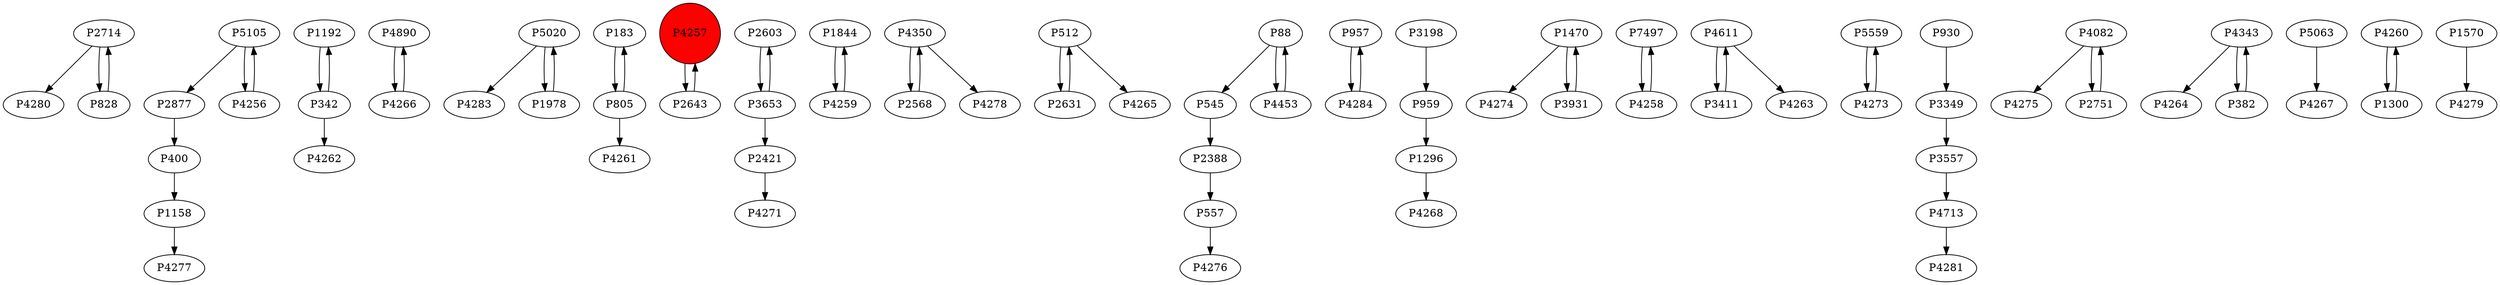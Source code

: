digraph {
	P2714 -> P4280
	P5105 -> P2877
	P1192 -> P342
	P4890 -> P4266
	P5020 -> P4283
	P183 -> P805
	P4257 -> P2643
	P2603 -> P3653
	P1844 -> P4259
	P4350 -> P2568
	P4266 -> P4890
	P3653 -> P2603
	P512 -> P2631
	P545 -> P2388
	P805 -> P183
	P957 -> P4284
	P828 -> P2714
	P959 -> P1296
	P2877 -> P400
	P1470 -> P4274
	P7497 -> P4258
	P1158 -> P4277
	P4611 -> P3411
	P88 -> P4453
	P4350 -> P4278
	P3653 -> P2421
	P4258 -> P7497
	P5559 -> P4273
	P4713 -> P4281
	P2388 -> P557
	P5105 -> P4256
	P1470 -> P3931
	P4611 -> P4263
	P4082 -> P4275
	P4343 -> P4264
	P2421 -> P4271
	P4453 -> P88
	P3411 -> P4611
	P4082 -> P2751
	P400 -> P1158
	P5063 -> P4267
	P4259 -> P1844
	P4256 -> P5105
	P382 -> P4343
	P342 -> P4262
	P3557 -> P4713
	P3349 -> P3557
	P4273 -> P5559
	P3198 -> P959
	P930 -> P3349
	P2751 -> P4082
	P512 -> P4265
	P1978 -> P5020
	P342 -> P1192
	P1296 -> P4268
	P557 -> P4276
	P4343 -> P382
	P2714 -> P828
	P88 -> P545
	P2643 -> P4257
	P4260 -> P1300
	P2631 -> P512
	P1570 -> P4279
	P3931 -> P1470
	P1300 -> P4260
	P805 -> P4261
	P4284 -> P957
	P2568 -> P4350
	P5020 -> P1978
	P4257 [shape=circle]
	P4257 [style=filled]
	P4257 [fillcolor=red]
}